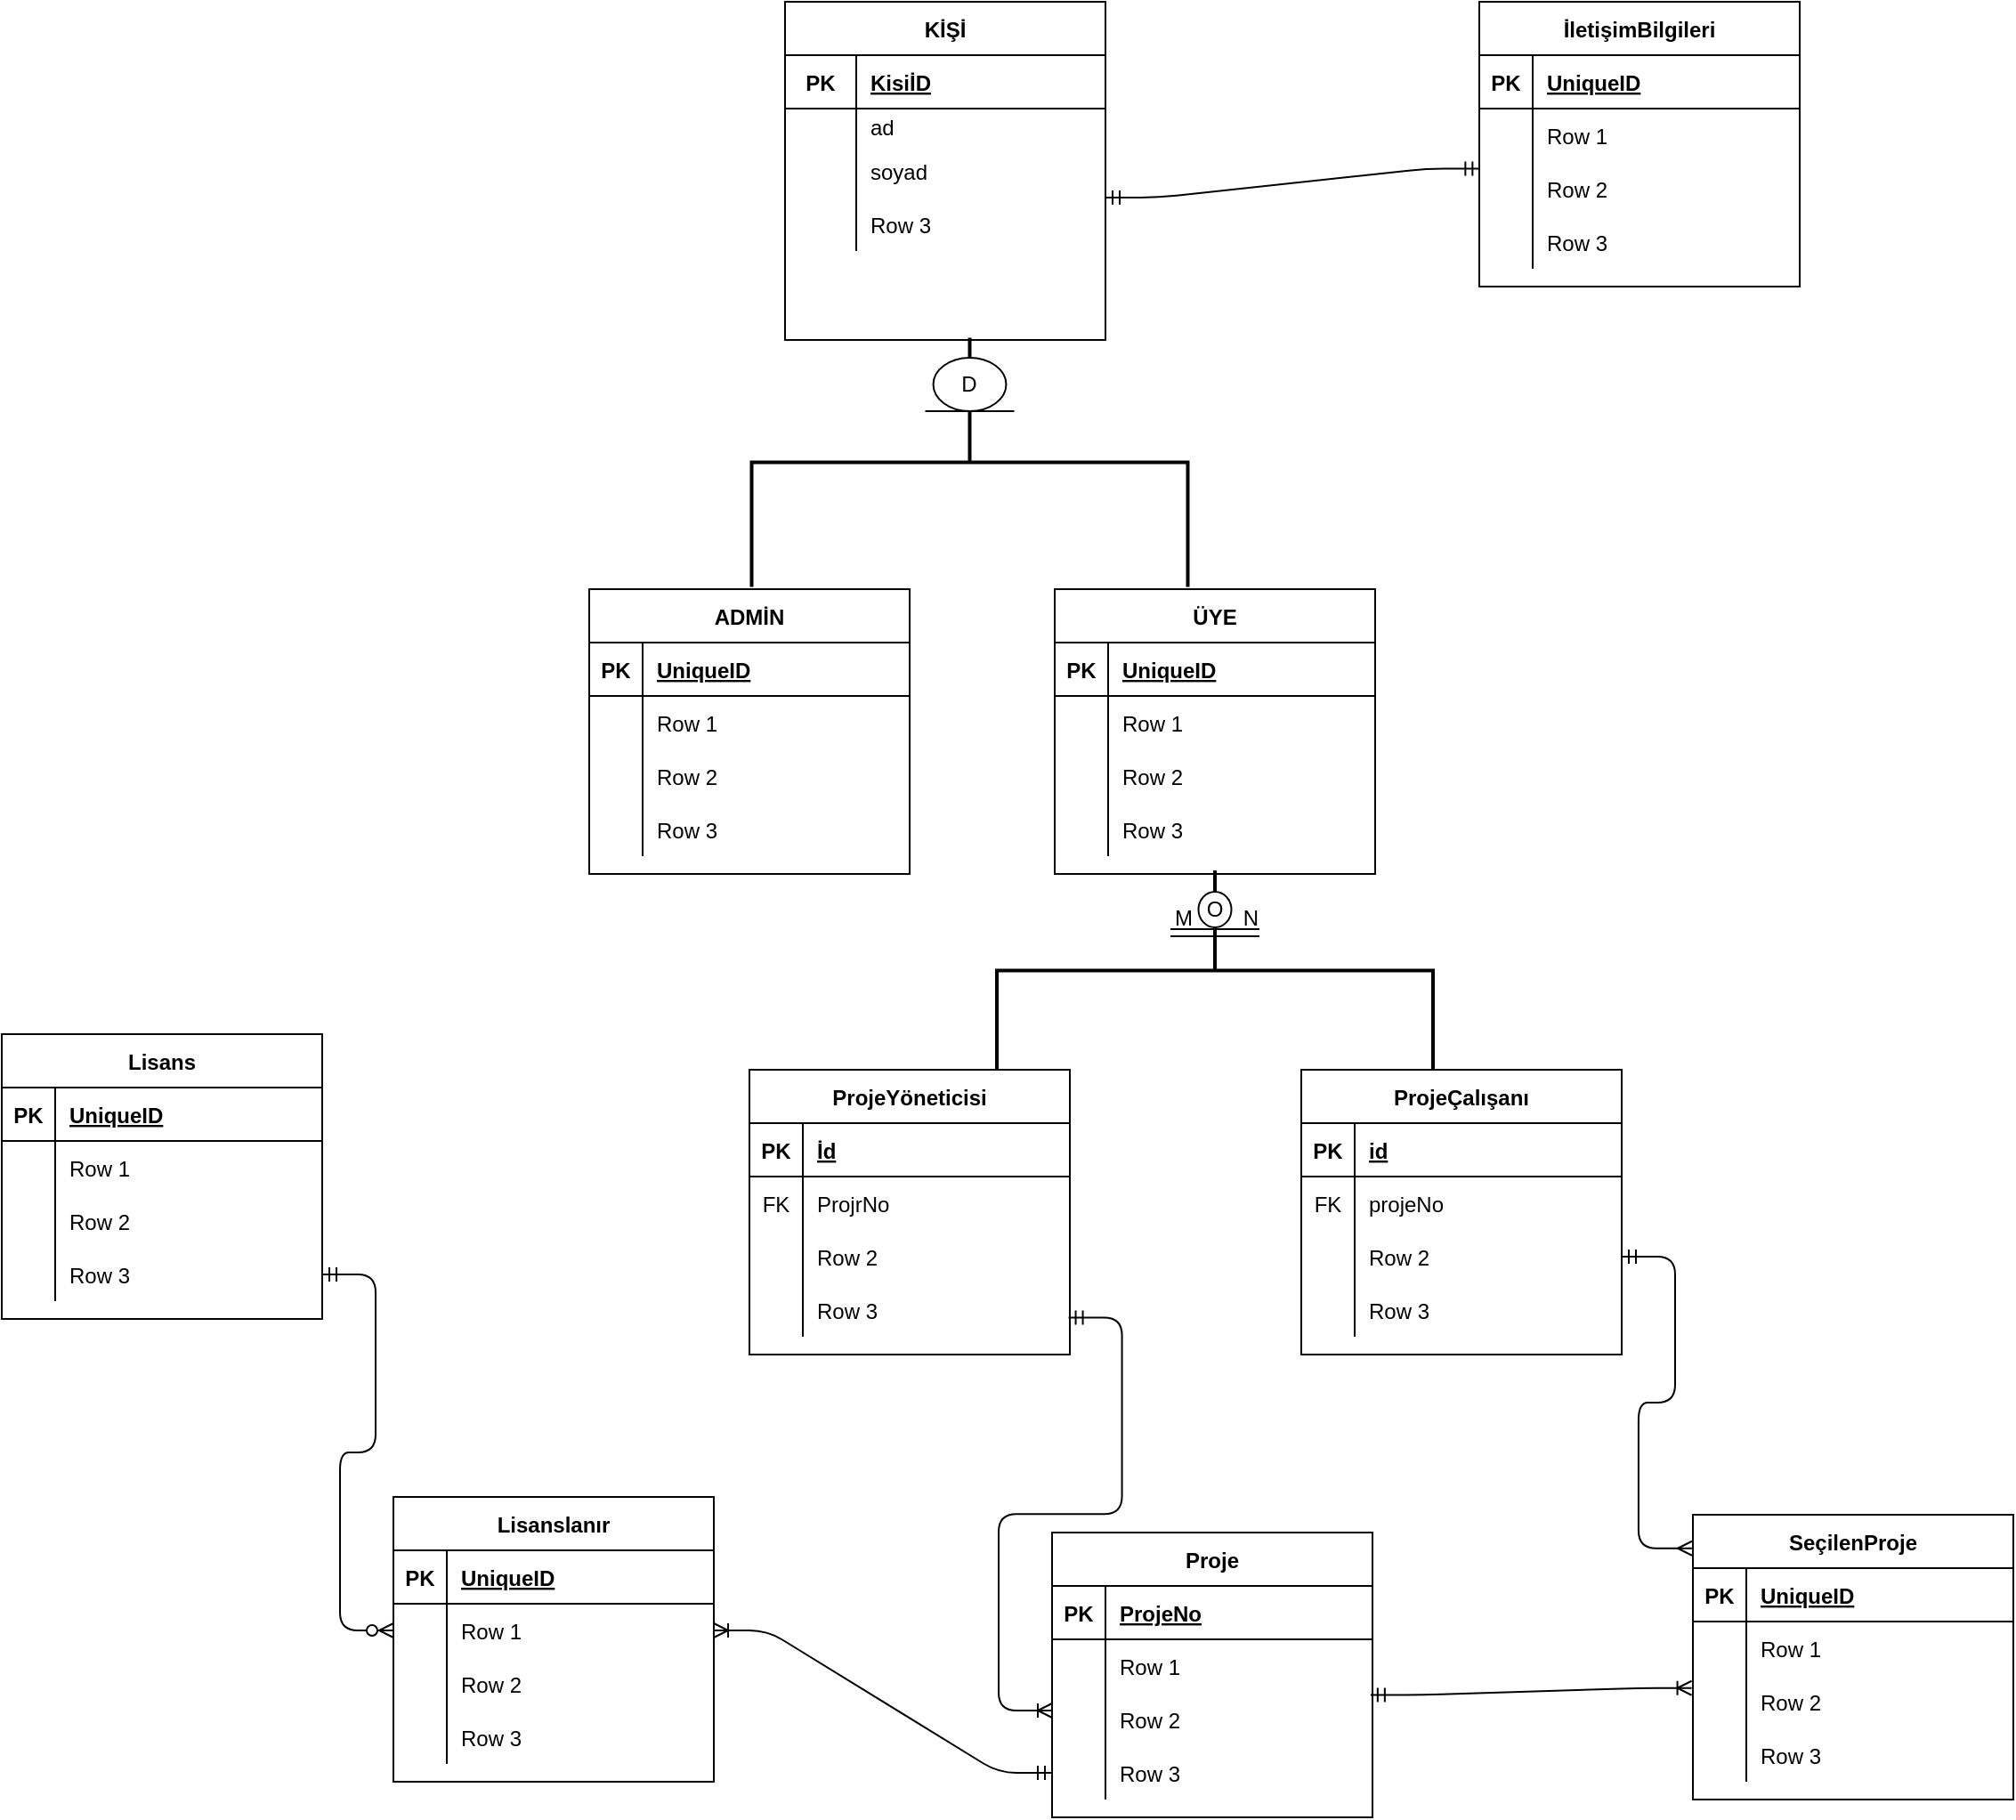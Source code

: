 <mxfile version="13.10.9" type="github">
  <diagram id="7WojDcvpjvajZ6NCQi6_" name="Page-1">
    <mxGraphModel dx="2366" dy="1409" grid="0" gridSize="10" guides="1" tooltips="1" connect="1" arrows="1" fold="1" page="1" pageScale="1" pageWidth="10000" pageHeight="10000" math="0" shadow="0">
      <root>
        <mxCell id="0" />
        <mxCell id="1" parent="0" />
        <mxCell id="4XAdeGgU8PDKUrDVrN4O-11" value="KİŞİ" style="shape=table;startSize=30;container=1;collapsible=1;childLayout=tableLayout;fixedRows=1;rowLines=0;fontStyle=1;align=center;resizeLast=1;" vertex="1" parent="1">
          <mxGeometry x="1360" y="730" width="180" height="190" as="geometry" />
        </mxCell>
        <mxCell id="4XAdeGgU8PDKUrDVrN4O-12" value="" style="shape=partialRectangle;collapsible=0;dropTarget=0;pointerEvents=0;fillColor=none;top=0;left=0;bottom=1;right=0;points=[[0,0.5],[1,0.5]];portConstraint=eastwest;" vertex="1" parent="4XAdeGgU8PDKUrDVrN4O-11">
          <mxGeometry y="30" width="180" height="30" as="geometry" />
        </mxCell>
        <mxCell id="4XAdeGgU8PDKUrDVrN4O-13" value="PK" style="shape=partialRectangle;connectable=0;fillColor=none;top=0;left=0;bottom=0;right=0;fontStyle=1;overflow=hidden;" vertex="1" parent="4XAdeGgU8PDKUrDVrN4O-12">
          <mxGeometry width="40" height="30" as="geometry" />
        </mxCell>
        <mxCell id="4XAdeGgU8PDKUrDVrN4O-14" value="KisiİD" style="shape=partialRectangle;connectable=0;fillColor=none;top=0;left=0;bottom=0;right=0;align=left;spacingLeft=6;fontStyle=5;overflow=hidden;" vertex="1" parent="4XAdeGgU8PDKUrDVrN4O-12">
          <mxGeometry x="40" width="140" height="30" as="geometry" />
        </mxCell>
        <mxCell id="4XAdeGgU8PDKUrDVrN4O-15" value="" style="shape=partialRectangle;collapsible=0;dropTarget=0;pointerEvents=0;fillColor=none;top=0;left=0;bottom=0;right=0;points=[[0,0.5],[1,0.5]];portConstraint=eastwest;" vertex="1" parent="4XAdeGgU8PDKUrDVrN4O-11">
          <mxGeometry y="60" width="180" height="20" as="geometry" />
        </mxCell>
        <mxCell id="4XAdeGgU8PDKUrDVrN4O-16" value="" style="shape=partialRectangle;connectable=0;fillColor=none;top=0;left=0;bottom=0;right=0;editable=1;overflow=hidden;" vertex="1" parent="4XAdeGgU8PDKUrDVrN4O-15">
          <mxGeometry width="40" height="20" as="geometry" />
        </mxCell>
        <mxCell id="4XAdeGgU8PDKUrDVrN4O-17" value="ad" style="shape=partialRectangle;connectable=0;fillColor=none;top=0;left=0;bottom=0;right=0;align=left;spacingLeft=6;overflow=hidden;" vertex="1" parent="4XAdeGgU8PDKUrDVrN4O-15">
          <mxGeometry x="40" width="140" height="20" as="geometry" />
        </mxCell>
        <mxCell id="4XAdeGgU8PDKUrDVrN4O-18" value="" style="shape=partialRectangle;collapsible=0;dropTarget=0;pointerEvents=0;fillColor=none;top=0;left=0;bottom=0;right=0;points=[[0,0.5],[1,0.5]];portConstraint=eastwest;" vertex="1" parent="4XAdeGgU8PDKUrDVrN4O-11">
          <mxGeometry y="80" width="180" height="30" as="geometry" />
        </mxCell>
        <mxCell id="4XAdeGgU8PDKUrDVrN4O-19" value="" style="shape=partialRectangle;connectable=0;fillColor=none;top=0;left=0;bottom=0;right=0;editable=1;overflow=hidden;" vertex="1" parent="4XAdeGgU8PDKUrDVrN4O-18">
          <mxGeometry width="40" height="30" as="geometry" />
        </mxCell>
        <mxCell id="4XAdeGgU8PDKUrDVrN4O-20" value="soyad" style="shape=partialRectangle;connectable=0;fillColor=none;top=0;left=0;bottom=0;right=0;align=left;spacingLeft=6;overflow=hidden;" vertex="1" parent="4XAdeGgU8PDKUrDVrN4O-18">
          <mxGeometry x="40" width="140" height="30" as="geometry" />
        </mxCell>
        <mxCell id="4XAdeGgU8PDKUrDVrN4O-21" value="" style="shape=partialRectangle;collapsible=0;dropTarget=0;pointerEvents=0;fillColor=none;top=0;left=0;bottom=0;right=0;points=[[0,0.5],[1,0.5]];portConstraint=eastwest;" vertex="1" parent="4XAdeGgU8PDKUrDVrN4O-11">
          <mxGeometry y="110" width="180" height="30" as="geometry" />
        </mxCell>
        <mxCell id="4XAdeGgU8PDKUrDVrN4O-22" value="" style="shape=partialRectangle;connectable=0;fillColor=none;top=0;left=0;bottom=0;right=0;editable=1;overflow=hidden;" vertex="1" parent="4XAdeGgU8PDKUrDVrN4O-21">
          <mxGeometry width="40" height="30" as="geometry" />
        </mxCell>
        <mxCell id="4XAdeGgU8PDKUrDVrN4O-23" value="Row 3" style="shape=partialRectangle;connectable=0;fillColor=none;top=0;left=0;bottom=0;right=0;align=left;spacingLeft=6;overflow=hidden;" vertex="1" parent="4XAdeGgU8PDKUrDVrN4O-21">
          <mxGeometry x="40" width="140" height="30" as="geometry" />
        </mxCell>
        <mxCell id="4XAdeGgU8PDKUrDVrN4O-24" value="ADMİN" style="shape=table;startSize=30;container=1;collapsible=1;childLayout=tableLayout;fixedRows=1;rowLines=0;fontStyle=1;align=center;resizeLast=1;" vertex="1" parent="1">
          <mxGeometry x="1250" y="1060" width="180" height="160" as="geometry" />
        </mxCell>
        <mxCell id="4XAdeGgU8PDKUrDVrN4O-25" value="" style="shape=partialRectangle;collapsible=0;dropTarget=0;pointerEvents=0;fillColor=none;top=0;left=0;bottom=1;right=0;points=[[0,0.5],[1,0.5]];portConstraint=eastwest;" vertex="1" parent="4XAdeGgU8PDKUrDVrN4O-24">
          <mxGeometry y="30" width="180" height="30" as="geometry" />
        </mxCell>
        <mxCell id="4XAdeGgU8PDKUrDVrN4O-26" value="PK" style="shape=partialRectangle;connectable=0;fillColor=none;top=0;left=0;bottom=0;right=0;fontStyle=1;overflow=hidden;" vertex="1" parent="4XAdeGgU8PDKUrDVrN4O-25">
          <mxGeometry width="30" height="30" as="geometry" />
        </mxCell>
        <mxCell id="4XAdeGgU8PDKUrDVrN4O-27" value="UniqueID" style="shape=partialRectangle;connectable=0;fillColor=none;top=0;left=0;bottom=0;right=0;align=left;spacingLeft=6;fontStyle=5;overflow=hidden;" vertex="1" parent="4XAdeGgU8PDKUrDVrN4O-25">
          <mxGeometry x="30" width="150" height="30" as="geometry" />
        </mxCell>
        <mxCell id="4XAdeGgU8PDKUrDVrN4O-28" value="" style="shape=partialRectangle;collapsible=0;dropTarget=0;pointerEvents=0;fillColor=none;top=0;left=0;bottom=0;right=0;points=[[0,0.5],[1,0.5]];portConstraint=eastwest;" vertex="1" parent="4XAdeGgU8PDKUrDVrN4O-24">
          <mxGeometry y="60" width="180" height="30" as="geometry" />
        </mxCell>
        <mxCell id="4XAdeGgU8PDKUrDVrN4O-29" value="" style="shape=partialRectangle;connectable=0;fillColor=none;top=0;left=0;bottom=0;right=0;editable=1;overflow=hidden;" vertex="1" parent="4XAdeGgU8PDKUrDVrN4O-28">
          <mxGeometry width="30" height="30" as="geometry" />
        </mxCell>
        <mxCell id="4XAdeGgU8PDKUrDVrN4O-30" value="Row 1" style="shape=partialRectangle;connectable=0;fillColor=none;top=0;left=0;bottom=0;right=0;align=left;spacingLeft=6;overflow=hidden;" vertex="1" parent="4XAdeGgU8PDKUrDVrN4O-28">
          <mxGeometry x="30" width="150" height="30" as="geometry" />
        </mxCell>
        <mxCell id="4XAdeGgU8PDKUrDVrN4O-31" value="" style="shape=partialRectangle;collapsible=0;dropTarget=0;pointerEvents=0;fillColor=none;top=0;left=0;bottom=0;right=0;points=[[0,0.5],[1,0.5]];portConstraint=eastwest;" vertex="1" parent="4XAdeGgU8PDKUrDVrN4O-24">
          <mxGeometry y="90" width="180" height="30" as="geometry" />
        </mxCell>
        <mxCell id="4XAdeGgU8PDKUrDVrN4O-32" value="" style="shape=partialRectangle;connectable=0;fillColor=none;top=0;left=0;bottom=0;right=0;editable=1;overflow=hidden;" vertex="1" parent="4XAdeGgU8PDKUrDVrN4O-31">
          <mxGeometry width="30" height="30" as="geometry" />
        </mxCell>
        <mxCell id="4XAdeGgU8PDKUrDVrN4O-33" value="Row 2" style="shape=partialRectangle;connectable=0;fillColor=none;top=0;left=0;bottom=0;right=0;align=left;spacingLeft=6;overflow=hidden;" vertex="1" parent="4XAdeGgU8PDKUrDVrN4O-31">
          <mxGeometry x="30" width="150" height="30" as="geometry" />
        </mxCell>
        <mxCell id="4XAdeGgU8PDKUrDVrN4O-34" value="" style="shape=partialRectangle;collapsible=0;dropTarget=0;pointerEvents=0;fillColor=none;top=0;left=0;bottom=0;right=0;points=[[0,0.5],[1,0.5]];portConstraint=eastwest;" vertex="1" parent="4XAdeGgU8PDKUrDVrN4O-24">
          <mxGeometry y="120" width="180" height="30" as="geometry" />
        </mxCell>
        <mxCell id="4XAdeGgU8PDKUrDVrN4O-35" value="" style="shape=partialRectangle;connectable=0;fillColor=none;top=0;left=0;bottom=0;right=0;editable=1;overflow=hidden;" vertex="1" parent="4XAdeGgU8PDKUrDVrN4O-34">
          <mxGeometry width="30" height="30" as="geometry" />
        </mxCell>
        <mxCell id="4XAdeGgU8PDKUrDVrN4O-36" value="Row 3" style="shape=partialRectangle;connectable=0;fillColor=none;top=0;left=0;bottom=0;right=0;align=left;spacingLeft=6;overflow=hidden;" vertex="1" parent="4XAdeGgU8PDKUrDVrN4O-34">
          <mxGeometry x="30" width="150" height="30" as="geometry" />
        </mxCell>
        <mxCell id="4XAdeGgU8PDKUrDVrN4O-37" value="ÜYE" style="shape=table;startSize=30;container=1;collapsible=1;childLayout=tableLayout;fixedRows=1;rowLines=0;fontStyle=1;align=center;resizeLast=1;" vertex="1" parent="1">
          <mxGeometry x="1511.5" y="1060" width="180" height="160" as="geometry" />
        </mxCell>
        <mxCell id="4XAdeGgU8PDKUrDVrN4O-38" value="" style="shape=partialRectangle;collapsible=0;dropTarget=0;pointerEvents=0;fillColor=none;top=0;left=0;bottom=1;right=0;points=[[0,0.5],[1,0.5]];portConstraint=eastwest;" vertex="1" parent="4XAdeGgU8PDKUrDVrN4O-37">
          <mxGeometry y="30" width="180" height="30" as="geometry" />
        </mxCell>
        <mxCell id="4XAdeGgU8PDKUrDVrN4O-39" value="PK" style="shape=partialRectangle;connectable=0;fillColor=none;top=0;left=0;bottom=0;right=0;fontStyle=1;overflow=hidden;" vertex="1" parent="4XAdeGgU8PDKUrDVrN4O-38">
          <mxGeometry width="30" height="30" as="geometry" />
        </mxCell>
        <mxCell id="4XAdeGgU8PDKUrDVrN4O-40" value="UniqueID" style="shape=partialRectangle;connectable=0;fillColor=none;top=0;left=0;bottom=0;right=0;align=left;spacingLeft=6;fontStyle=5;overflow=hidden;" vertex="1" parent="4XAdeGgU8PDKUrDVrN4O-38">
          <mxGeometry x="30" width="150" height="30" as="geometry" />
        </mxCell>
        <mxCell id="4XAdeGgU8PDKUrDVrN4O-41" value="" style="shape=partialRectangle;collapsible=0;dropTarget=0;pointerEvents=0;fillColor=none;top=0;left=0;bottom=0;right=0;points=[[0,0.5],[1,0.5]];portConstraint=eastwest;" vertex="1" parent="4XAdeGgU8PDKUrDVrN4O-37">
          <mxGeometry y="60" width="180" height="30" as="geometry" />
        </mxCell>
        <mxCell id="4XAdeGgU8PDKUrDVrN4O-42" value="" style="shape=partialRectangle;connectable=0;fillColor=none;top=0;left=0;bottom=0;right=0;editable=1;overflow=hidden;" vertex="1" parent="4XAdeGgU8PDKUrDVrN4O-41">
          <mxGeometry width="30" height="30" as="geometry" />
        </mxCell>
        <mxCell id="4XAdeGgU8PDKUrDVrN4O-43" value="Row 1" style="shape=partialRectangle;connectable=0;fillColor=none;top=0;left=0;bottom=0;right=0;align=left;spacingLeft=6;overflow=hidden;" vertex="1" parent="4XAdeGgU8PDKUrDVrN4O-41">
          <mxGeometry x="30" width="150" height="30" as="geometry" />
        </mxCell>
        <mxCell id="4XAdeGgU8PDKUrDVrN4O-44" value="" style="shape=partialRectangle;collapsible=0;dropTarget=0;pointerEvents=0;fillColor=none;top=0;left=0;bottom=0;right=0;points=[[0,0.5],[1,0.5]];portConstraint=eastwest;" vertex="1" parent="4XAdeGgU8PDKUrDVrN4O-37">
          <mxGeometry y="90" width="180" height="30" as="geometry" />
        </mxCell>
        <mxCell id="4XAdeGgU8PDKUrDVrN4O-45" value="" style="shape=partialRectangle;connectable=0;fillColor=none;top=0;left=0;bottom=0;right=0;editable=1;overflow=hidden;" vertex="1" parent="4XAdeGgU8PDKUrDVrN4O-44">
          <mxGeometry width="30" height="30" as="geometry" />
        </mxCell>
        <mxCell id="4XAdeGgU8PDKUrDVrN4O-46" value="Row 2" style="shape=partialRectangle;connectable=0;fillColor=none;top=0;left=0;bottom=0;right=0;align=left;spacingLeft=6;overflow=hidden;" vertex="1" parent="4XAdeGgU8PDKUrDVrN4O-44">
          <mxGeometry x="30" width="150" height="30" as="geometry" />
        </mxCell>
        <mxCell id="4XAdeGgU8PDKUrDVrN4O-47" value="" style="shape=partialRectangle;collapsible=0;dropTarget=0;pointerEvents=0;fillColor=none;top=0;left=0;bottom=0;right=0;points=[[0,0.5],[1,0.5]];portConstraint=eastwest;" vertex="1" parent="4XAdeGgU8PDKUrDVrN4O-37">
          <mxGeometry y="120" width="180" height="30" as="geometry" />
        </mxCell>
        <mxCell id="4XAdeGgU8PDKUrDVrN4O-48" value="" style="shape=partialRectangle;connectable=0;fillColor=none;top=0;left=0;bottom=0;right=0;editable=1;overflow=hidden;" vertex="1" parent="4XAdeGgU8PDKUrDVrN4O-47">
          <mxGeometry width="30" height="30" as="geometry" />
        </mxCell>
        <mxCell id="4XAdeGgU8PDKUrDVrN4O-49" value="Row 3" style="shape=partialRectangle;connectable=0;fillColor=none;top=0;left=0;bottom=0;right=0;align=left;spacingLeft=6;overflow=hidden;" vertex="1" parent="4XAdeGgU8PDKUrDVrN4O-47">
          <mxGeometry x="30" width="150" height="30" as="geometry" />
        </mxCell>
        <mxCell id="4XAdeGgU8PDKUrDVrN4O-52" value="ProjeYöneticisi" style="shape=table;startSize=30;container=1;collapsible=1;childLayout=tableLayout;fixedRows=1;rowLines=0;fontStyle=1;align=center;resizeLast=1;" vertex="1" parent="1">
          <mxGeometry x="1340" y="1330" width="180" height="160" as="geometry" />
        </mxCell>
        <mxCell id="4XAdeGgU8PDKUrDVrN4O-53" value="" style="shape=partialRectangle;collapsible=0;dropTarget=0;pointerEvents=0;fillColor=none;top=0;left=0;bottom=1;right=0;points=[[0,0.5],[1,0.5]];portConstraint=eastwest;" vertex="1" parent="4XAdeGgU8PDKUrDVrN4O-52">
          <mxGeometry y="30" width="180" height="30" as="geometry" />
        </mxCell>
        <mxCell id="4XAdeGgU8PDKUrDVrN4O-54" value="PK" style="shape=partialRectangle;connectable=0;fillColor=none;top=0;left=0;bottom=0;right=0;fontStyle=1;overflow=hidden;" vertex="1" parent="4XAdeGgU8PDKUrDVrN4O-53">
          <mxGeometry width="30" height="30" as="geometry" />
        </mxCell>
        <mxCell id="4XAdeGgU8PDKUrDVrN4O-55" value="İd" style="shape=partialRectangle;connectable=0;fillColor=none;top=0;left=0;bottom=0;right=0;align=left;spacingLeft=6;fontStyle=5;overflow=hidden;" vertex="1" parent="4XAdeGgU8PDKUrDVrN4O-53">
          <mxGeometry x="30" width="150" height="30" as="geometry" />
        </mxCell>
        <mxCell id="4XAdeGgU8PDKUrDVrN4O-56" value="" style="shape=partialRectangle;collapsible=0;dropTarget=0;pointerEvents=0;fillColor=none;top=0;left=0;bottom=0;right=0;points=[[0,0.5],[1,0.5]];portConstraint=eastwest;" vertex="1" parent="4XAdeGgU8PDKUrDVrN4O-52">
          <mxGeometry y="60" width="180" height="30" as="geometry" />
        </mxCell>
        <mxCell id="4XAdeGgU8PDKUrDVrN4O-57" value="FK" style="shape=partialRectangle;connectable=0;fillColor=none;top=0;left=0;bottom=0;right=0;editable=1;overflow=hidden;" vertex="1" parent="4XAdeGgU8PDKUrDVrN4O-56">
          <mxGeometry width="30" height="30" as="geometry" />
        </mxCell>
        <mxCell id="4XAdeGgU8PDKUrDVrN4O-58" value="ProjrNo" style="shape=partialRectangle;connectable=0;fillColor=none;top=0;left=0;bottom=0;right=0;align=left;spacingLeft=6;overflow=hidden;" vertex="1" parent="4XAdeGgU8PDKUrDVrN4O-56">
          <mxGeometry x="30" width="150" height="30" as="geometry" />
        </mxCell>
        <mxCell id="4XAdeGgU8PDKUrDVrN4O-59" value="" style="shape=partialRectangle;collapsible=0;dropTarget=0;pointerEvents=0;fillColor=none;top=0;left=0;bottom=0;right=0;points=[[0,0.5],[1,0.5]];portConstraint=eastwest;" vertex="1" parent="4XAdeGgU8PDKUrDVrN4O-52">
          <mxGeometry y="90" width="180" height="30" as="geometry" />
        </mxCell>
        <mxCell id="4XAdeGgU8PDKUrDVrN4O-60" value="" style="shape=partialRectangle;connectable=0;fillColor=none;top=0;left=0;bottom=0;right=0;editable=1;overflow=hidden;" vertex="1" parent="4XAdeGgU8PDKUrDVrN4O-59">
          <mxGeometry width="30" height="30" as="geometry" />
        </mxCell>
        <mxCell id="4XAdeGgU8PDKUrDVrN4O-61" value="Row 2" style="shape=partialRectangle;connectable=0;fillColor=none;top=0;left=0;bottom=0;right=0;align=left;spacingLeft=6;overflow=hidden;" vertex="1" parent="4XAdeGgU8PDKUrDVrN4O-59">
          <mxGeometry x="30" width="150" height="30" as="geometry" />
        </mxCell>
        <mxCell id="4XAdeGgU8PDKUrDVrN4O-62" value="" style="shape=partialRectangle;collapsible=0;dropTarget=0;pointerEvents=0;fillColor=none;top=0;left=0;bottom=0;right=0;points=[[0,0.5],[1,0.5]];portConstraint=eastwest;" vertex="1" parent="4XAdeGgU8PDKUrDVrN4O-52">
          <mxGeometry y="120" width="180" height="30" as="geometry" />
        </mxCell>
        <mxCell id="4XAdeGgU8PDKUrDVrN4O-63" value="" style="shape=partialRectangle;connectable=0;fillColor=none;top=0;left=0;bottom=0;right=0;editable=1;overflow=hidden;" vertex="1" parent="4XAdeGgU8PDKUrDVrN4O-62">
          <mxGeometry width="30" height="30" as="geometry" />
        </mxCell>
        <mxCell id="4XAdeGgU8PDKUrDVrN4O-64" value="Row 3" style="shape=partialRectangle;connectable=0;fillColor=none;top=0;left=0;bottom=0;right=0;align=left;spacingLeft=6;overflow=hidden;" vertex="1" parent="4XAdeGgU8PDKUrDVrN4O-62">
          <mxGeometry x="30" width="150" height="30" as="geometry" />
        </mxCell>
        <mxCell id="4XAdeGgU8PDKUrDVrN4O-65" value="ProjeÇalışanı" style="shape=table;startSize=30;container=1;collapsible=1;childLayout=tableLayout;fixedRows=1;rowLines=0;fontStyle=1;align=center;resizeLast=1;" vertex="1" parent="1">
          <mxGeometry x="1650" y="1330" width="180" height="160" as="geometry" />
        </mxCell>
        <mxCell id="4XAdeGgU8PDKUrDVrN4O-66" value="" style="shape=partialRectangle;collapsible=0;dropTarget=0;pointerEvents=0;fillColor=none;top=0;left=0;bottom=1;right=0;points=[[0,0.5],[1,0.5]];portConstraint=eastwest;" vertex="1" parent="4XAdeGgU8PDKUrDVrN4O-65">
          <mxGeometry y="30" width="180" height="30" as="geometry" />
        </mxCell>
        <mxCell id="4XAdeGgU8PDKUrDVrN4O-67" value="PK" style="shape=partialRectangle;connectable=0;fillColor=none;top=0;left=0;bottom=0;right=0;fontStyle=1;overflow=hidden;" vertex="1" parent="4XAdeGgU8PDKUrDVrN4O-66">
          <mxGeometry width="30" height="30" as="geometry" />
        </mxCell>
        <mxCell id="4XAdeGgU8PDKUrDVrN4O-68" value="id" style="shape=partialRectangle;connectable=0;fillColor=none;top=0;left=0;bottom=0;right=0;align=left;spacingLeft=6;fontStyle=5;overflow=hidden;" vertex="1" parent="4XAdeGgU8PDKUrDVrN4O-66">
          <mxGeometry x="30" width="150" height="30" as="geometry" />
        </mxCell>
        <mxCell id="4XAdeGgU8PDKUrDVrN4O-69" value="" style="shape=partialRectangle;collapsible=0;dropTarget=0;pointerEvents=0;fillColor=none;top=0;left=0;bottom=0;right=0;points=[[0,0.5],[1,0.5]];portConstraint=eastwest;" vertex="1" parent="4XAdeGgU8PDKUrDVrN4O-65">
          <mxGeometry y="60" width="180" height="30" as="geometry" />
        </mxCell>
        <mxCell id="4XAdeGgU8PDKUrDVrN4O-70" value="FK" style="shape=partialRectangle;connectable=0;fillColor=none;top=0;left=0;bottom=0;right=0;editable=1;overflow=hidden;" vertex="1" parent="4XAdeGgU8PDKUrDVrN4O-69">
          <mxGeometry width="30" height="30" as="geometry" />
        </mxCell>
        <mxCell id="4XAdeGgU8PDKUrDVrN4O-71" value="projeNo" style="shape=partialRectangle;connectable=0;fillColor=none;top=0;left=0;bottom=0;right=0;align=left;spacingLeft=6;overflow=hidden;" vertex="1" parent="4XAdeGgU8PDKUrDVrN4O-69">
          <mxGeometry x="30" width="150" height="30" as="geometry" />
        </mxCell>
        <mxCell id="4XAdeGgU8PDKUrDVrN4O-72" value="" style="shape=partialRectangle;collapsible=0;dropTarget=0;pointerEvents=0;fillColor=none;top=0;left=0;bottom=0;right=0;points=[[0,0.5],[1,0.5]];portConstraint=eastwest;" vertex="1" parent="4XAdeGgU8PDKUrDVrN4O-65">
          <mxGeometry y="90" width="180" height="30" as="geometry" />
        </mxCell>
        <mxCell id="4XAdeGgU8PDKUrDVrN4O-73" value="" style="shape=partialRectangle;connectable=0;fillColor=none;top=0;left=0;bottom=0;right=0;editable=1;overflow=hidden;" vertex="1" parent="4XAdeGgU8PDKUrDVrN4O-72">
          <mxGeometry width="30" height="30" as="geometry" />
        </mxCell>
        <mxCell id="4XAdeGgU8PDKUrDVrN4O-74" value="Row 2" style="shape=partialRectangle;connectable=0;fillColor=none;top=0;left=0;bottom=0;right=0;align=left;spacingLeft=6;overflow=hidden;" vertex="1" parent="4XAdeGgU8PDKUrDVrN4O-72">
          <mxGeometry x="30" width="150" height="30" as="geometry" />
        </mxCell>
        <mxCell id="4XAdeGgU8PDKUrDVrN4O-75" value="" style="shape=partialRectangle;collapsible=0;dropTarget=0;pointerEvents=0;fillColor=none;top=0;left=0;bottom=0;right=0;points=[[0,0.5],[1,0.5]];portConstraint=eastwest;" vertex="1" parent="4XAdeGgU8PDKUrDVrN4O-65">
          <mxGeometry y="120" width="180" height="30" as="geometry" />
        </mxCell>
        <mxCell id="4XAdeGgU8PDKUrDVrN4O-76" value="" style="shape=partialRectangle;connectable=0;fillColor=none;top=0;left=0;bottom=0;right=0;editable=1;overflow=hidden;" vertex="1" parent="4XAdeGgU8PDKUrDVrN4O-75">
          <mxGeometry width="30" height="30" as="geometry" />
        </mxCell>
        <mxCell id="4XAdeGgU8PDKUrDVrN4O-77" value="Row 3" style="shape=partialRectangle;connectable=0;fillColor=none;top=0;left=0;bottom=0;right=0;align=left;spacingLeft=6;overflow=hidden;" vertex="1" parent="4XAdeGgU8PDKUrDVrN4O-75">
          <mxGeometry x="30" width="150" height="30" as="geometry" />
        </mxCell>
        <mxCell id="4XAdeGgU8PDKUrDVrN4O-93" value="Proje" style="shape=table;startSize=30;container=1;collapsible=1;childLayout=tableLayout;fixedRows=1;rowLines=0;fontStyle=1;align=center;resizeLast=1;" vertex="1" parent="1">
          <mxGeometry x="1510" y="1590" width="180" height="160" as="geometry" />
        </mxCell>
        <mxCell id="4XAdeGgU8PDKUrDVrN4O-94" value="" style="shape=partialRectangle;collapsible=0;dropTarget=0;pointerEvents=0;fillColor=none;top=0;left=0;bottom=1;right=0;points=[[0,0.5],[1,0.5]];portConstraint=eastwest;" vertex="1" parent="4XAdeGgU8PDKUrDVrN4O-93">
          <mxGeometry y="30" width="180" height="30" as="geometry" />
        </mxCell>
        <mxCell id="4XAdeGgU8PDKUrDVrN4O-95" value="PK" style="shape=partialRectangle;connectable=0;fillColor=none;top=0;left=0;bottom=0;right=0;fontStyle=1;overflow=hidden;" vertex="1" parent="4XAdeGgU8PDKUrDVrN4O-94">
          <mxGeometry width="30" height="30" as="geometry" />
        </mxCell>
        <mxCell id="4XAdeGgU8PDKUrDVrN4O-96" value="ProjeNo" style="shape=partialRectangle;connectable=0;fillColor=none;top=0;left=0;bottom=0;right=0;align=left;spacingLeft=6;fontStyle=5;overflow=hidden;" vertex="1" parent="4XAdeGgU8PDKUrDVrN4O-94">
          <mxGeometry x="30" width="150" height="30" as="geometry" />
        </mxCell>
        <mxCell id="4XAdeGgU8PDKUrDVrN4O-97" value="" style="shape=partialRectangle;collapsible=0;dropTarget=0;pointerEvents=0;fillColor=none;top=0;left=0;bottom=0;right=0;points=[[0,0.5],[1,0.5]];portConstraint=eastwest;" vertex="1" parent="4XAdeGgU8PDKUrDVrN4O-93">
          <mxGeometry y="60" width="180" height="30" as="geometry" />
        </mxCell>
        <mxCell id="4XAdeGgU8PDKUrDVrN4O-98" value="" style="shape=partialRectangle;connectable=0;fillColor=none;top=0;left=0;bottom=0;right=0;editable=1;overflow=hidden;" vertex="1" parent="4XAdeGgU8PDKUrDVrN4O-97">
          <mxGeometry width="30" height="30" as="geometry" />
        </mxCell>
        <mxCell id="4XAdeGgU8PDKUrDVrN4O-99" value="Row 1" style="shape=partialRectangle;connectable=0;fillColor=none;top=0;left=0;bottom=0;right=0;align=left;spacingLeft=6;overflow=hidden;" vertex="1" parent="4XAdeGgU8PDKUrDVrN4O-97">
          <mxGeometry x="30" width="150" height="30" as="geometry" />
        </mxCell>
        <mxCell id="4XAdeGgU8PDKUrDVrN4O-100" value="" style="shape=partialRectangle;collapsible=0;dropTarget=0;pointerEvents=0;fillColor=none;top=0;left=0;bottom=0;right=0;points=[[0,0.5],[1,0.5]];portConstraint=eastwest;" vertex="1" parent="4XAdeGgU8PDKUrDVrN4O-93">
          <mxGeometry y="90" width="180" height="30" as="geometry" />
        </mxCell>
        <mxCell id="4XAdeGgU8PDKUrDVrN4O-101" value="" style="shape=partialRectangle;connectable=0;fillColor=none;top=0;left=0;bottom=0;right=0;editable=1;overflow=hidden;" vertex="1" parent="4XAdeGgU8PDKUrDVrN4O-100">
          <mxGeometry width="30" height="30" as="geometry" />
        </mxCell>
        <mxCell id="4XAdeGgU8PDKUrDVrN4O-102" value="Row 2" style="shape=partialRectangle;connectable=0;fillColor=none;top=0;left=0;bottom=0;right=0;align=left;spacingLeft=6;overflow=hidden;" vertex="1" parent="4XAdeGgU8PDKUrDVrN4O-100">
          <mxGeometry x="30" width="150" height="30" as="geometry" />
        </mxCell>
        <mxCell id="4XAdeGgU8PDKUrDVrN4O-103" value="" style="shape=partialRectangle;collapsible=0;dropTarget=0;pointerEvents=0;fillColor=none;top=0;left=0;bottom=0;right=0;points=[[0,0.5],[1,0.5]];portConstraint=eastwest;" vertex="1" parent="4XAdeGgU8PDKUrDVrN4O-93">
          <mxGeometry y="120" width="180" height="30" as="geometry" />
        </mxCell>
        <mxCell id="4XAdeGgU8PDKUrDVrN4O-104" value="" style="shape=partialRectangle;connectable=0;fillColor=none;top=0;left=0;bottom=0;right=0;editable=1;overflow=hidden;" vertex="1" parent="4XAdeGgU8PDKUrDVrN4O-103">
          <mxGeometry width="30" height="30" as="geometry" />
        </mxCell>
        <mxCell id="4XAdeGgU8PDKUrDVrN4O-105" value="Row 3" style="shape=partialRectangle;connectable=0;fillColor=none;top=0;left=0;bottom=0;right=0;align=left;spacingLeft=6;overflow=hidden;" vertex="1" parent="4XAdeGgU8PDKUrDVrN4O-103">
          <mxGeometry x="30" width="150" height="30" as="geometry" />
        </mxCell>
        <mxCell id="4XAdeGgU8PDKUrDVrN4O-106" value="İletişimBilgileri" style="shape=table;startSize=30;container=1;collapsible=1;childLayout=tableLayout;fixedRows=1;rowLines=0;fontStyle=1;align=center;resizeLast=1;" vertex="1" parent="1">
          <mxGeometry x="1750" y="730" width="180" height="160" as="geometry" />
        </mxCell>
        <mxCell id="4XAdeGgU8PDKUrDVrN4O-107" value="" style="shape=partialRectangle;collapsible=0;dropTarget=0;pointerEvents=0;fillColor=none;top=0;left=0;bottom=1;right=0;points=[[0,0.5],[1,0.5]];portConstraint=eastwest;" vertex="1" parent="4XAdeGgU8PDKUrDVrN4O-106">
          <mxGeometry y="30" width="180" height="30" as="geometry" />
        </mxCell>
        <mxCell id="4XAdeGgU8PDKUrDVrN4O-108" value="PK" style="shape=partialRectangle;connectable=0;fillColor=none;top=0;left=0;bottom=0;right=0;fontStyle=1;overflow=hidden;" vertex="1" parent="4XAdeGgU8PDKUrDVrN4O-107">
          <mxGeometry width="30" height="30" as="geometry" />
        </mxCell>
        <mxCell id="4XAdeGgU8PDKUrDVrN4O-109" value="UniqueID" style="shape=partialRectangle;connectable=0;fillColor=none;top=0;left=0;bottom=0;right=0;align=left;spacingLeft=6;fontStyle=5;overflow=hidden;" vertex="1" parent="4XAdeGgU8PDKUrDVrN4O-107">
          <mxGeometry x="30" width="150" height="30" as="geometry" />
        </mxCell>
        <mxCell id="4XAdeGgU8PDKUrDVrN4O-110" value="" style="shape=partialRectangle;collapsible=0;dropTarget=0;pointerEvents=0;fillColor=none;top=0;left=0;bottom=0;right=0;points=[[0,0.5],[1,0.5]];portConstraint=eastwest;" vertex="1" parent="4XAdeGgU8PDKUrDVrN4O-106">
          <mxGeometry y="60" width="180" height="30" as="geometry" />
        </mxCell>
        <mxCell id="4XAdeGgU8PDKUrDVrN4O-111" value="" style="shape=partialRectangle;connectable=0;fillColor=none;top=0;left=0;bottom=0;right=0;editable=1;overflow=hidden;" vertex="1" parent="4XAdeGgU8PDKUrDVrN4O-110">
          <mxGeometry width="30" height="30" as="geometry" />
        </mxCell>
        <mxCell id="4XAdeGgU8PDKUrDVrN4O-112" value="Row 1" style="shape=partialRectangle;connectable=0;fillColor=none;top=0;left=0;bottom=0;right=0;align=left;spacingLeft=6;overflow=hidden;" vertex="1" parent="4XAdeGgU8PDKUrDVrN4O-110">
          <mxGeometry x="30" width="150" height="30" as="geometry" />
        </mxCell>
        <mxCell id="4XAdeGgU8PDKUrDVrN4O-113" value="" style="shape=partialRectangle;collapsible=0;dropTarget=0;pointerEvents=0;fillColor=none;top=0;left=0;bottom=0;right=0;points=[[0,0.5],[1,0.5]];portConstraint=eastwest;" vertex="1" parent="4XAdeGgU8PDKUrDVrN4O-106">
          <mxGeometry y="90" width="180" height="30" as="geometry" />
        </mxCell>
        <mxCell id="4XAdeGgU8PDKUrDVrN4O-114" value="" style="shape=partialRectangle;connectable=0;fillColor=none;top=0;left=0;bottom=0;right=0;editable=1;overflow=hidden;" vertex="1" parent="4XAdeGgU8PDKUrDVrN4O-113">
          <mxGeometry width="30" height="30" as="geometry" />
        </mxCell>
        <mxCell id="4XAdeGgU8PDKUrDVrN4O-115" value="Row 2" style="shape=partialRectangle;connectable=0;fillColor=none;top=0;left=0;bottom=0;right=0;align=left;spacingLeft=6;overflow=hidden;" vertex="1" parent="4XAdeGgU8PDKUrDVrN4O-113">
          <mxGeometry x="30" width="150" height="30" as="geometry" />
        </mxCell>
        <mxCell id="4XAdeGgU8PDKUrDVrN4O-116" value="" style="shape=partialRectangle;collapsible=0;dropTarget=0;pointerEvents=0;fillColor=none;top=0;left=0;bottom=0;right=0;points=[[0,0.5],[1,0.5]];portConstraint=eastwest;" vertex="1" parent="4XAdeGgU8PDKUrDVrN4O-106">
          <mxGeometry y="120" width="180" height="30" as="geometry" />
        </mxCell>
        <mxCell id="4XAdeGgU8PDKUrDVrN4O-117" value="" style="shape=partialRectangle;connectable=0;fillColor=none;top=0;left=0;bottom=0;right=0;editable=1;overflow=hidden;" vertex="1" parent="4XAdeGgU8PDKUrDVrN4O-116">
          <mxGeometry width="30" height="30" as="geometry" />
        </mxCell>
        <mxCell id="4XAdeGgU8PDKUrDVrN4O-118" value="Row 3" style="shape=partialRectangle;connectable=0;fillColor=none;top=0;left=0;bottom=0;right=0;align=left;spacingLeft=6;overflow=hidden;" vertex="1" parent="4XAdeGgU8PDKUrDVrN4O-116">
          <mxGeometry x="30" width="150" height="30" as="geometry" />
        </mxCell>
        <mxCell id="4XAdeGgU8PDKUrDVrN4O-119" value="Lisans" style="shape=table;startSize=30;container=1;collapsible=1;childLayout=tableLayout;fixedRows=1;rowLines=0;fontStyle=1;align=center;resizeLast=1;" vertex="1" parent="1">
          <mxGeometry x="920" y="1310" width="180" height="160" as="geometry" />
        </mxCell>
        <mxCell id="4XAdeGgU8PDKUrDVrN4O-120" value="" style="shape=partialRectangle;collapsible=0;dropTarget=0;pointerEvents=0;fillColor=none;top=0;left=0;bottom=1;right=0;points=[[0,0.5],[1,0.5]];portConstraint=eastwest;" vertex="1" parent="4XAdeGgU8PDKUrDVrN4O-119">
          <mxGeometry y="30" width="180" height="30" as="geometry" />
        </mxCell>
        <mxCell id="4XAdeGgU8PDKUrDVrN4O-121" value="PK" style="shape=partialRectangle;connectable=0;fillColor=none;top=0;left=0;bottom=0;right=0;fontStyle=1;overflow=hidden;" vertex="1" parent="4XAdeGgU8PDKUrDVrN4O-120">
          <mxGeometry width="30" height="30" as="geometry" />
        </mxCell>
        <mxCell id="4XAdeGgU8PDKUrDVrN4O-122" value="UniqueID" style="shape=partialRectangle;connectable=0;fillColor=none;top=0;left=0;bottom=0;right=0;align=left;spacingLeft=6;fontStyle=5;overflow=hidden;" vertex="1" parent="4XAdeGgU8PDKUrDVrN4O-120">
          <mxGeometry x="30" width="150" height="30" as="geometry" />
        </mxCell>
        <mxCell id="4XAdeGgU8PDKUrDVrN4O-123" value="" style="shape=partialRectangle;collapsible=0;dropTarget=0;pointerEvents=0;fillColor=none;top=0;left=0;bottom=0;right=0;points=[[0,0.5],[1,0.5]];portConstraint=eastwest;" vertex="1" parent="4XAdeGgU8PDKUrDVrN4O-119">
          <mxGeometry y="60" width="180" height="30" as="geometry" />
        </mxCell>
        <mxCell id="4XAdeGgU8PDKUrDVrN4O-124" value="" style="shape=partialRectangle;connectable=0;fillColor=none;top=0;left=0;bottom=0;right=0;editable=1;overflow=hidden;" vertex="1" parent="4XAdeGgU8PDKUrDVrN4O-123">
          <mxGeometry width="30" height="30" as="geometry" />
        </mxCell>
        <mxCell id="4XAdeGgU8PDKUrDVrN4O-125" value="Row 1" style="shape=partialRectangle;connectable=0;fillColor=none;top=0;left=0;bottom=0;right=0;align=left;spacingLeft=6;overflow=hidden;" vertex="1" parent="4XAdeGgU8PDKUrDVrN4O-123">
          <mxGeometry x="30" width="150" height="30" as="geometry" />
        </mxCell>
        <mxCell id="4XAdeGgU8PDKUrDVrN4O-126" value="" style="shape=partialRectangle;collapsible=0;dropTarget=0;pointerEvents=0;fillColor=none;top=0;left=0;bottom=0;right=0;points=[[0,0.5],[1,0.5]];portConstraint=eastwest;" vertex="1" parent="4XAdeGgU8PDKUrDVrN4O-119">
          <mxGeometry y="90" width="180" height="30" as="geometry" />
        </mxCell>
        <mxCell id="4XAdeGgU8PDKUrDVrN4O-127" value="" style="shape=partialRectangle;connectable=0;fillColor=none;top=0;left=0;bottom=0;right=0;editable=1;overflow=hidden;" vertex="1" parent="4XAdeGgU8PDKUrDVrN4O-126">
          <mxGeometry width="30" height="30" as="geometry" />
        </mxCell>
        <mxCell id="4XAdeGgU8PDKUrDVrN4O-128" value="Row 2" style="shape=partialRectangle;connectable=0;fillColor=none;top=0;left=0;bottom=0;right=0;align=left;spacingLeft=6;overflow=hidden;" vertex="1" parent="4XAdeGgU8PDKUrDVrN4O-126">
          <mxGeometry x="30" width="150" height="30" as="geometry" />
        </mxCell>
        <mxCell id="4XAdeGgU8PDKUrDVrN4O-129" value="" style="shape=partialRectangle;collapsible=0;dropTarget=0;pointerEvents=0;fillColor=none;top=0;left=0;bottom=0;right=0;points=[[0,0.5],[1,0.5]];portConstraint=eastwest;" vertex="1" parent="4XAdeGgU8PDKUrDVrN4O-119">
          <mxGeometry y="120" width="180" height="30" as="geometry" />
        </mxCell>
        <mxCell id="4XAdeGgU8PDKUrDVrN4O-130" value="" style="shape=partialRectangle;connectable=0;fillColor=none;top=0;left=0;bottom=0;right=0;editable=1;overflow=hidden;" vertex="1" parent="4XAdeGgU8PDKUrDVrN4O-129">
          <mxGeometry width="30" height="30" as="geometry" />
        </mxCell>
        <mxCell id="4XAdeGgU8PDKUrDVrN4O-131" value="Row 3" style="shape=partialRectangle;connectable=0;fillColor=none;top=0;left=0;bottom=0;right=0;align=left;spacingLeft=6;overflow=hidden;" vertex="1" parent="4XAdeGgU8PDKUrDVrN4O-129">
          <mxGeometry x="30" width="150" height="30" as="geometry" />
        </mxCell>
        <mxCell id="4XAdeGgU8PDKUrDVrN4O-132" value="" style="edgeStyle=entityRelationEdgeStyle;fontSize=12;html=1;endArrow=ERmandOne;startArrow=ERoneToMany;entryX=0;entryY=0.5;entryDx=0;entryDy=0;endFill=0;exitX=1;exitY=0.5;exitDx=0;exitDy=0;" edge="1" parent="1" source="4XAdeGgU8PDKUrDVrN4O-143" target="4XAdeGgU8PDKUrDVrN4O-103">
          <mxGeometry width="100" height="100" relative="1" as="geometry">
            <mxPoint x="1100" y="1440" as="sourcePoint" />
            <mxPoint x="1200" y="1340" as="targetPoint" />
          </mxGeometry>
        </mxCell>
        <mxCell id="4XAdeGgU8PDKUrDVrN4O-134" value="" style="edgeStyle=entityRelationEdgeStyle;fontSize=12;html=1;endArrow=ERoneToMany;startArrow=ERmandOne;exitX=0.996;exitY=0.643;exitDx=0;exitDy=0;exitPerimeter=0;" edge="1" parent="1" source="4XAdeGgU8PDKUrDVrN4O-62">
          <mxGeometry width="100" height="100" relative="1" as="geometry">
            <mxPoint x="1470" y="1490" as="sourcePoint" />
            <mxPoint x="1510" y="1690" as="targetPoint" />
          </mxGeometry>
        </mxCell>
        <mxCell id="4XAdeGgU8PDKUrDVrN4O-139" value="Lisanslanır" style="shape=table;startSize=30;container=1;collapsible=1;childLayout=tableLayout;fixedRows=1;rowLines=0;fontStyle=1;align=center;resizeLast=1;" vertex="1" parent="1">
          <mxGeometry x="1140" y="1570" width="180" height="160" as="geometry" />
        </mxCell>
        <mxCell id="4XAdeGgU8PDKUrDVrN4O-140" value="" style="shape=partialRectangle;collapsible=0;dropTarget=0;pointerEvents=0;fillColor=none;top=0;left=0;bottom=1;right=0;points=[[0,0.5],[1,0.5]];portConstraint=eastwest;" vertex="1" parent="4XAdeGgU8PDKUrDVrN4O-139">
          <mxGeometry y="30" width="180" height="30" as="geometry" />
        </mxCell>
        <mxCell id="4XAdeGgU8PDKUrDVrN4O-141" value="PK" style="shape=partialRectangle;connectable=0;fillColor=none;top=0;left=0;bottom=0;right=0;fontStyle=1;overflow=hidden;" vertex="1" parent="4XAdeGgU8PDKUrDVrN4O-140">
          <mxGeometry width="30" height="30" as="geometry" />
        </mxCell>
        <mxCell id="4XAdeGgU8PDKUrDVrN4O-142" value="UniqueID" style="shape=partialRectangle;connectable=0;fillColor=none;top=0;left=0;bottom=0;right=0;align=left;spacingLeft=6;fontStyle=5;overflow=hidden;" vertex="1" parent="4XAdeGgU8PDKUrDVrN4O-140">
          <mxGeometry x="30" width="150" height="30" as="geometry" />
        </mxCell>
        <mxCell id="4XAdeGgU8PDKUrDVrN4O-143" value="" style="shape=partialRectangle;collapsible=0;dropTarget=0;pointerEvents=0;fillColor=none;top=0;left=0;bottom=0;right=0;points=[[0,0.5],[1,0.5]];portConstraint=eastwest;" vertex="1" parent="4XAdeGgU8PDKUrDVrN4O-139">
          <mxGeometry y="60" width="180" height="30" as="geometry" />
        </mxCell>
        <mxCell id="4XAdeGgU8PDKUrDVrN4O-144" value="" style="shape=partialRectangle;connectable=0;fillColor=none;top=0;left=0;bottom=0;right=0;editable=1;overflow=hidden;" vertex="1" parent="4XAdeGgU8PDKUrDVrN4O-143">
          <mxGeometry width="30" height="30" as="geometry" />
        </mxCell>
        <mxCell id="4XAdeGgU8PDKUrDVrN4O-145" value="Row 1" style="shape=partialRectangle;connectable=0;fillColor=none;top=0;left=0;bottom=0;right=0;align=left;spacingLeft=6;overflow=hidden;" vertex="1" parent="4XAdeGgU8PDKUrDVrN4O-143">
          <mxGeometry x="30" width="150" height="30" as="geometry" />
        </mxCell>
        <mxCell id="4XAdeGgU8PDKUrDVrN4O-146" value="" style="shape=partialRectangle;collapsible=0;dropTarget=0;pointerEvents=0;fillColor=none;top=0;left=0;bottom=0;right=0;points=[[0,0.5],[1,0.5]];portConstraint=eastwest;" vertex="1" parent="4XAdeGgU8PDKUrDVrN4O-139">
          <mxGeometry y="90" width="180" height="30" as="geometry" />
        </mxCell>
        <mxCell id="4XAdeGgU8PDKUrDVrN4O-147" value="" style="shape=partialRectangle;connectable=0;fillColor=none;top=0;left=0;bottom=0;right=0;editable=1;overflow=hidden;" vertex="1" parent="4XAdeGgU8PDKUrDVrN4O-146">
          <mxGeometry width="30" height="30" as="geometry" />
        </mxCell>
        <mxCell id="4XAdeGgU8PDKUrDVrN4O-148" value="Row 2" style="shape=partialRectangle;connectable=0;fillColor=none;top=0;left=0;bottom=0;right=0;align=left;spacingLeft=6;overflow=hidden;" vertex="1" parent="4XAdeGgU8PDKUrDVrN4O-146">
          <mxGeometry x="30" width="150" height="30" as="geometry" />
        </mxCell>
        <mxCell id="4XAdeGgU8PDKUrDVrN4O-149" value="" style="shape=partialRectangle;collapsible=0;dropTarget=0;pointerEvents=0;fillColor=none;top=0;left=0;bottom=0;right=0;points=[[0,0.5],[1,0.5]];portConstraint=eastwest;" vertex="1" parent="4XAdeGgU8PDKUrDVrN4O-139">
          <mxGeometry y="120" width="180" height="30" as="geometry" />
        </mxCell>
        <mxCell id="4XAdeGgU8PDKUrDVrN4O-150" value="" style="shape=partialRectangle;connectable=0;fillColor=none;top=0;left=0;bottom=0;right=0;editable=1;overflow=hidden;" vertex="1" parent="4XAdeGgU8PDKUrDVrN4O-149">
          <mxGeometry width="30" height="30" as="geometry" />
        </mxCell>
        <mxCell id="4XAdeGgU8PDKUrDVrN4O-151" value="Row 3" style="shape=partialRectangle;connectable=0;fillColor=none;top=0;left=0;bottom=0;right=0;align=left;spacingLeft=6;overflow=hidden;" vertex="1" parent="4XAdeGgU8PDKUrDVrN4O-149">
          <mxGeometry x="30" width="150" height="30" as="geometry" />
        </mxCell>
        <mxCell id="4XAdeGgU8PDKUrDVrN4O-152" value="" style="edgeStyle=entityRelationEdgeStyle;fontSize=12;html=1;endArrow=ERzeroToMany;startArrow=ERmandOne;entryX=0;entryY=0.5;entryDx=0;entryDy=0;startFill=0;exitX=1;exitY=0.5;exitDx=0;exitDy=0;endFill=1;" edge="1" parent="1" source="4XAdeGgU8PDKUrDVrN4O-129" target="4XAdeGgU8PDKUrDVrN4O-143">
          <mxGeometry width="100" height="100" relative="1" as="geometry">
            <mxPoint x="1010" y="1490" as="sourcePoint" />
            <mxPoint x="1030" y="1470" as="targetPoint" />
          </mxGeometry>
        </mxCell>
        <mxCell id="4XAdeGgU8PDKUrDVrN4O-153" value="" style="edgeStyle=entityRelationEdgeStyle;fontSize=12;html=1;endArrow=ERmany;startArrow=ERmandOne;entryX=-0.003;entryY=0.118;entryDx=0;entryDy=0;exitX=1;exitY=0.5;exitDx=0;exitDy=0;startFill=0;shadow=0;sketch=0;jumpStyle=none;entryPerimeter=0;" edge="1" parent="1" source="4XAdeGgU8PDKUrDVrN4O-72" target="4XAdeGgU8PDKUrDVrN4O-154">
          <mxGeometry width="100" height="100" relative="1" as="geometry">
            <mxPoint x="1830" y="1490" as="sourcePoint" />
            <mxPoint x="1700" y="1460" as="targetPoint" />
          </mxGeometry>
        </mxCell>
        <mxCell id="4XAdeGgU8PDKUrDVrN4O-154" value="SeçilenProje" style="shape=table;startSize=30;container=1;collapsible=1;childLayout=tableLayout;fixedRows=1;rowLines=0;fontStyle=1;align=center;resizeLast=1;rounded=1;arcSize=0;" vertex="1" parent="1">
          <mxGeometry x="1870" y="1580" width="180" height="160" as="geometry" />
        </mxCell>
        <mxCell id="4XAdeGgU8PDKUrDVrN4O-155" value="" style="shape=partialRectangle;collapsible=0;dropTarget=0;pointerEvents=0;fillColor=none;top=0;left=0;bottom=1;right=0;points=[[0,0.5],[1,0.5]];portConstraint=eastwest;" vertex="1" parent="4XAdeGgU8PDKUrDVrN4O-154">
          <mxGeometry y="30" width="180" height="30" as="geometry" />
        </mxCell>
        <mxCell id="4XAdeGgU8PDKUrDVrN4O-156" value="PK" style="shape=partialRectangle;connectable=0;fillColor=none;top=0;left=0;bottom=0;right=0;fontStyle=1;overflow=hidden;" vertex="1" parent="4XAdeGgU8PDKUrDVrN4O-155">
          <mxGeometry width="30" height="30" as="geometry" />
        </mxCell>
        <mxCell id="4XAdeGgU8PDKUrDVrN4O-157" value="UniqueID" style="shape=partialRectangle;connectable=0;fillColor=none;top=0;left=0;bottom=0;right=0;align=left;spacingLeft=6;fontStyle=5;overflow=hidden;" vertex="1" parent="4XAdeGgU8PDKUrDVrN4O-155">
          <mxGeometry x="30" width="150" height="30" as="geometry" />
        </mxCell>
        <mxCell id="4XAdeGgU8PDKUrDVrN4O-158" value="" style="shape=partialRectangle;collapsible=0;dropTarget=0;pointerEvents=0;fillColor=none;top=0;left=0;bottom=0;right=0;points=[[0,0.5],[1,0.5]];portConstraint=eastwest;" vertex="1" parent="4XAdeGgU8PDKUrDVrN4O-154">
          <mxGeometry y="60" width="180" height="30" as="geometry" />
        </mxCell>
        <mxCell id="4XAdeGgU8PDKUrDVrN4O-159" value="" style="shape=partialRectangle;connectable=0;fillColor=none;top=0;left=0;bottom=0;right=0;editable=1;overflow=hidden;" vertex="1" parent="4XAdeGgU8PDKUrDVrN4O-158">
          <mxGeometry width="30" height="30" as="geometry" />
        </mxCell>
        <mxCell id="4XAdeGgU8PDKUrDVrN4O-160" value="Row 1" style="shape=partialRectangle;connectable=0;fillColor=none;top=0;left=0;bottom=0;right=0;align=left;spacingLeft=6;overflow=hidden;" vertex="1" parent="4XAdeGgU8PDKUrDVrN4O-158">
          <mxGeometry x="30" width="150" height="30" as="geometry" />
        </mxCell>
        <mxCell id="4XAdeGgU8PDKUrDVrN4O-161" value="" style="shape=partialRectangle;collapsible=0;dropTarget=0;pointerEvents=0;fillColor=none;top=0;left=0;bottom=0;right=0;points=[[0,0.5],[1,0.5]];portConstraint=eastwest;" vertex="1" parent="4XAdeGgU8PDKUrDVrN4O-154">
          <mxGeometry y="90" width="180" height="30" as="geometry" />
        </mxCell>
        <mxCell id="4XAdeGgU8PDKUrDVrN4O-162" value="" style="shape=partialRectangle;connectable=0;fillColor=none;top=0;left=0;bottom=0;right=0;editable=1;overflow=hidden;" vertex="1" parent="4XAdeGgU8PDKUrDVrN4O-161">
          <mxGeometry width="30" height="30" as="geometry" />
        </mxCell>
        <mxCell id="4XAdeGgU8PDKUrDVrN4O-163" value="Row 2" style="shape=partialRectangle;connectable=0;fillColor=none;top=0;left=0;bottom=0;right=0;align=left;spacingLeft=6;overflow=hidden;" vertex="1" parent="4XAdeGgU8PDKUrDVrN4O-161">
          <mxGeometry x="30" width="150" height="30" as="geometry" />
        </mxCell>
        <mxCell id="4XAdeGgU8PDKUrDVrN4O-164" value="" style="shape=partialRectangle;collapsible=0;dropTarget=0;pointerEvents=0;fillColor=none;top=0;left=0;bottom=0;right=0;points=[[0,0.5],[1,0.5]];portConstraint=eastwest;" vertex="1" parent="4XAdeGgU8PDKUrDVrN4O-154">
          <mxGeometry y="120" width="180" height="30" as="geometry" />
        </mxCell>
        <mxCell id="4XAdeGgU8PDKUrDVrN4O-165" value="" style="shape=partialRectangle;connectable=0;fillColor=none;top=0;left=0;bottom=0;right=0;editable=1;overflow=hidden;" vertex="1" parent="4XAdeGgU8PDKUrDVrN4O-164">
          <mxGeometry width="30" height="30" as="geometry" />
        </mxCell>
        <mxCell id="4XAdeGgU8PDKUrDVrN4O-166" value="Row 3" style="shape=partialRectangle;connectable=0;fillColor=none;top=0;left=0;bottom=0;right=0;align=left;spacingLeft=6;overflow=hidden;" vertex="1" parent="4XAdeGgU8PDKUrDVrN4O-164">
          <mxGeometry x="30" width="150" height="30" as="geometry" />
        </mxCell>
        <mxCell id="4XAdeGgU8PDKUrDVrN4O-170" value="" style="edgeStyle=entityRelationEdgeStyle;fontSize=12;html=1;endArrow=ERoneToMany;startArrow=ERmandOne;shadow=0;exitX=0.994;exitY=0.04;exitDx=0;exitDy=0;exitPerimeter=0;entryX=-0.004;entryY=0.246;entryDx=0;entryDy=0;entryPerimeter=0;" edge="1" parent="1" source="4XAdeGgU8PDKUrDVrN4O-100" target="4XAdeGgU8PDKUrDVrN4O-161">
          <mxGeometry width="100" height="100" relative="1" as="geometry">
            <mxPoint x="1700" y="1560" as="sourcePoint" />
            <mxPoint x="1800" y="1460" as="targetPoint" />
          </mxGeometry>
        </mxCell>
        <mxCell id="4XAdeGgU8PDKUrDVrN4O-171" value="" style="strokeWidth=2;html=1;shape=mxgraph.flowchart.annotation_2;align=left;labelPosition=right;pointerEvents=1;rounded=1;rotation=90;" vertex="1" parent="1">
          <mxGeometry x="1545.25" y="1151.75" width="112.5" height="245" as="geometry" />
        </mxCell>
        <mxCell id="4XAdeGgU8PDKUrDVrN4O-173" value="O" style="ellipse;whiteSpace=wrap;html=1;align=center;rounded=1;" vertex="1" parent="1">
          <mxGeometry x="1592.25" y="1230" width="18.5" height="20" as="geometry" />
        </mxCell>
        <mxCell id="4XAdeGgU8PDKUrDVrN4O-174" value="" style="strokeWidth=2;html=1;shape=mxgraph.flowchart.annotation_2;align=left;labelPosition=right;pointerEvents=1;rounded=1;rotation=90;" vertex="1" parent="1">
          <mxGeometry x="1393.75" y="866.25" width="140" height="245" as="geometry" />
        </mxCell>
        <mxCell id="4XAdeGgU8PDKUrDVrN4O-175" value="" style="edgeStyle=entityRelationEdgeStyle;fontSize=12;html=1;endArrow=ERmandOne;startArrow=ERmandOne;shadow=0;entryX=0.001;entryY=0.127;entryDx=0;entryDy=0;entryPerimeter=0;" edge="1" parent="1" target="4XAdeGgU8PDKUrDVrN4O-113">
          <mxGeometry width="100" height="100" relative="1" as="geometry">
            <mxPoint x="1540" y="840" as="sourcePoint" />
            <mxPoint x="1640" y="740" as="targetPoint" />
          </mxGeometry>
        </mxCell>
        <mxCell id="4XAdeGgU8PDKUrDVrN4O-176" value="D" style="ellipse;whiteSpace=wrap;html=1;align=center;rounded=1;" vertex="1" parent="1">
          <mxGeometry x="1443.28" y="930" width="40.94" height="30" as="geometry" />
        </mxCell>
        <mxCell id="4XAdeGgU8PDKUrDVrN4O-177" value="" style="endArrow=none;html=1;rounded=0;shadow=0;" edge="1" parent="1">
          <mxGeometry relative="1" as="geometry">
            <mxPoint x="1438.75" y="960" as="sourcePoint" />
            <mxPoint x="1488.75" y="960" as="targetPoint" />
          </mxGeometry>
        </mxCell>
        <mxCell id="4XAdeGgU8PDKUrDVrN4O-178" value="" style="shape=link;html=1;rounded=0;shadow=0;startArrow=ERmandOne;startFill=0;endArrow=ERmandOne;endFill=0;" edge="1" parent="1">
          <mxGeometry relative="1" as="geometry">
            <mxPoint x="1576.5" y="1253" as="sourcePoint" />
            <mxPoint x="1626.5" y="1253" as="targetPoint" />
          </mxGeometry>
        </mxCell>
        <mxCell id="4XAdeGgU8PDKUrDVrN4O-179" value="M" style="resizable=0;html=1;align=left;verticalAlign=bottom;" connectable="0" vertex="1" parent="4XAdeGgU8PDKUrDVrN4O-178">
          <mxGeometry x="-1" relative="1" as="geometry" />
        </mxCell>
        <mxCell id="4XAdeGgU8PDKUrDVrN4O-180" value="N" style="resizable=0;html=1;align=right;verticalAlign=bottom;" connectable="0" vertex="1" parent="4XAdeGgU8PDKUrDVrN4O-178">
          <mxGeometry x="1" relative="1" as="geometry" />
        </mxCell>
      </root>
    </mxGraphModel>
  </diagram>
</mxfile>
